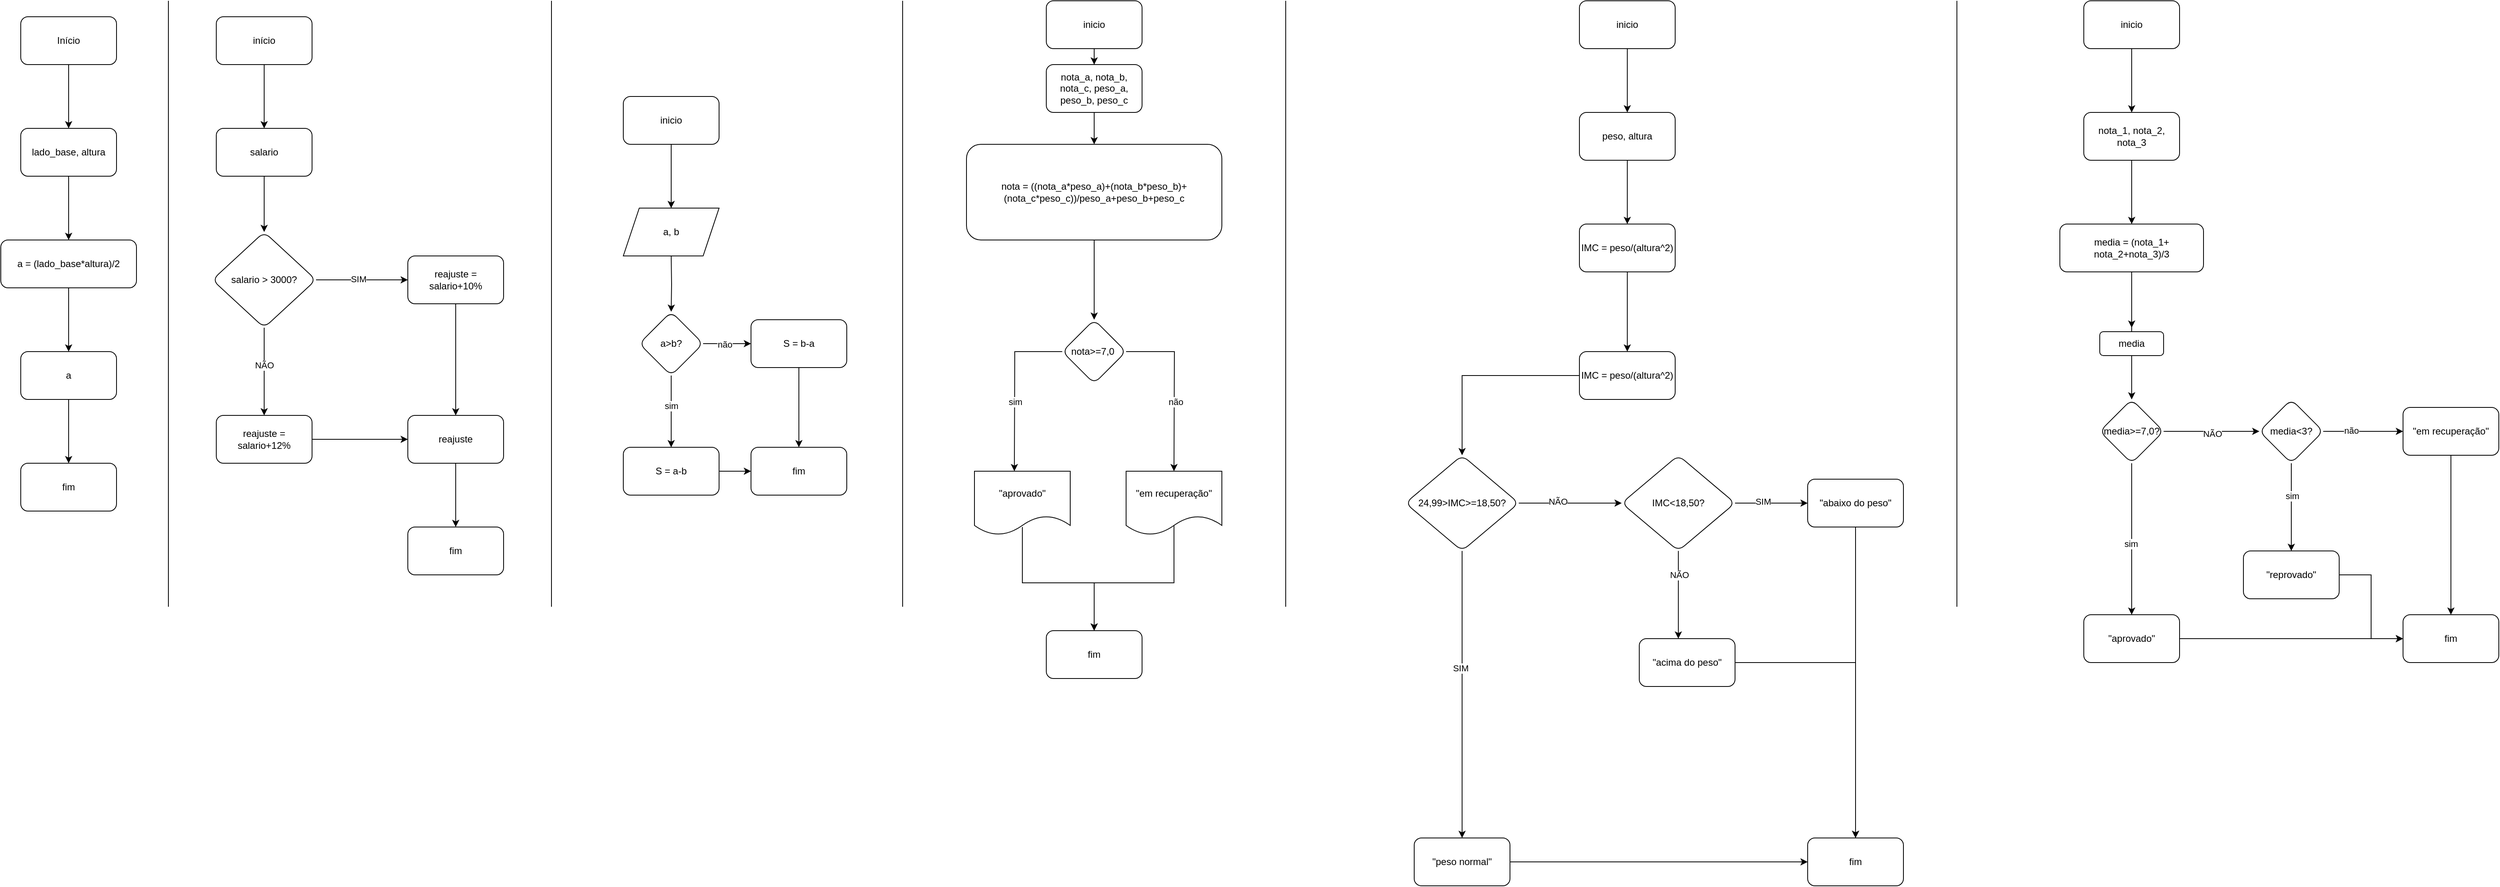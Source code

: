 <mxfile version="22.0.5" type="github">
  <diagram name="Página-1" id="r5QPPJyQGKTS4V4mwPow">
    <mxGraphModel dx="1434" dy="782" grid="1" gridSize="10" guides="1" tooltips="1" connect="1" arrows="1" fold="1" page="1" pageScale="1" pageWidth="827" pageHeight="1169" math="0" shadow="0">
      <root>
        <mxCell id="0" />
        <mxCell id="1" parent="0" />
        <mxCell id="bRrpl9T06QlrO618rDIJ-8" value="" style="edgeStyle=orthogonalEdgeStyle;rounded=0;orthogonalLoop=1;jettySize=auto;html=1;" edge="1" parent="1" source="bRrpl9T06QlrO618rDIJ-6" target="bRrpl9T06QlrO618rDIJ-7">
          <mxGeometry relative="1" as="geometry" />
        </mxCell>
        <mxCell id="bRrpl9T06QlrO618rDIJ-6" value="Início&lt;br&gt;" style="rounded=1;whiteSpace=wrap;html=1;" vertex="1" parent="1">
          <mxGeometry x="55" y="60" width="120" height="60" as="geometry" />
        </mxCell>
        <mxCell id="bRrpl9T06QlrO618rDIJ-10" value="" style="edgeStyle=orthogonalEdgeStyle;rounded=0;orthogonalLoop=1;jettySize=auto;html=1;" edge="1" parent="1" source="bRrpl9T06QlrO618rDIJ-7" target="bRrpl9T06QlrO618rDIJ-9">
          <mxGeometry relative="1" as="geometry" />
        </mxCell>
        <mxCell id="bRrpl9T06QlrO618rDIJ-7" value="lado_base, altura" style="rounded=1;whiteSpace=wrap;html=1;" vertex="1" parent="1">
          <mxGeometry x="55" y="200" width="120" height="60" as="geometry" />
        </mxCell>
        <mxCell id="bRrpl9T06QlrO618rDIJ-12" value="" style="edgeStyle=orthogonalEdgeStyle;rounded=0;orthogonalLoop=1;jettySize=auto;html=1;" edge="1" parent="1" source="bRrpl9T06QlrO618rDIJ-9" target="bRrpl9T06QlrO618rDIJ-11">
          <mxGeometry relative="1" as="geometry" />
        </mxCell>
        <mxCell id="bRrpl9T06QlrO618rDIJ-9" value="a = (lado_base*altura)/2" style="rounded=1;whiteSpace=wrap;html=1;" vertex="1" parent="1">
          <mxGeometry x="30" y="340" width="170" height="60" as="geometry" />
        </mxCell>
        <mxCell id="bRrpl9T06QlrO618rDIJ-14" value="" style="edgeStyle=orthogonalEdgeStyle;rounded=0;orthogonalLoop=1;jettySize=auto;html=1;" edge="1" parent="1" source="bRrpl9T06QlrO618rDIJ-11" target="bRrpl9T06QlrO618rDIJ-13">
          <mxGeometry relative="1" as="geometry" />
        </mxCell>
        <mxCell id="bRrpl9T06QlrO618rDIJ-11" value="a" style="whiteSpace=wrap;html=1;rounded=1;" vertex="1" parent="1">
          <mxGeometry x="55" y="480" width="120" height="60" as="geometry" />
        </mxCell>
        <mxCell id="bRrpl9T06QlrO618rDIJ-13" value="fim" style="whiteSpace=wrap;html=1;rounded=1;" vertex="1" parent="1">
          <mxGeometry x="55" y="620" width="120" height="60" as="geometry" />
        </mxCell>
        <mxCell id="bRrpl9T06QlrO618rDIJ-17" value="" style="edgeStyle=orthogonalEdgeStyle;rounded=0;orthogonalLoop=1;jettySize=auto;html=1;" edge="1" parent="1" source="bRrpl9T06QlrO618rDIJ-15" target="bRrpl9T06QlrO618rDIJ-16">
          <mxGeometry relative="1" as="geometry" />
        </mxCell>
        <mxCell id="bRrpl9T06QlrO618rDIJ-15" value="início" style="rounded=1;whiteSpace=wrap;html=1;" vertex="1" parent="1">
          <mxGeometry x="300" y="60" width="120" height="60" as="geometry" />
        </mxCell>
        <mxCell id="bRrpl9T06QlrO618rDIJ-21" value="" style="edgeStyle=orthogonalEdgeStyle;rounded=0;orthogonalLoop=1;jettySize=auto;html=1;" edge="1" parent="1" source="bRrpl9T06QlrO618rDIJ-16" target="bRrpl9T06QlrO618rDIJ-20">
          <mxGeometry relative="1" as="geometry" />
        </mxCell>
        <mxCell id="bRrpl9T06QlrO618rDIJ-16" value="salario" style="rounded=1;whiteSpace=wrap;html=1;" vertex="1" parent="1">
          <mxGeometry x="300" y="200" width="120" height="60" as="geometry" />
        </mxCell>
        <mxCell id="bRrpl9T06QlrO618rDIJ-23" value="" style="edgeStyle=orthogonalEdgeStyle;rounded=0;orthogonalLoop=1;jettySize=auto;html=1;" edge="1" parent="1" source="bRrpl9T06QlrO618rDIJ-20" target="bRrpl9T06QlrO618rDIJ-22">
          <mxGeometry relative="1" as="geometry" />
        </mxCell>
        <mxCell id="bRrpl9T06QlrO618rDIJ-24" value="SIM" style="edgeLabel;html=1;align=center;verticalAlign=middle;resizable=0;points=[];" vertex="1" connectable="0" parent="bRrpl9T06QlrO618rDIJ-23">
          <mxGeometry x="-0.078" y="1" relative="1" as="geometry">
            <mxPoint as="offset" />
          </mxGeometry>
        </mxCell>
        <mxCell id="bRrpl9T06QlrO618rDIJ-26" value="" style="edgeStyle=orthogonalEdgeStyle;rounded=0;orthogonalLoop=1;jettySize=auto;html=1;" edge="1" parent="1" source="bRrpl9T06QlrO618rDIJ-20" target="bRrpl9T06QlrO618rDIJ-25">
          <mxGeometry relative="1" as="geometry" />
        </mxCell>
        <mxCell id="bRrpl9T06QlrO618rDIJ-27" value="NÃO" style="edgeLabel;html=1;align=center;verticalAlign=middle;resizable=0;points=[];" vertex="1" connectable="0" parent="bRrpl9T06QlrO618rDIJ-26">
          <mxGeometry x="-0.145" relative="1" as="geometry">
            <mxPoint as="offset" />
          </mxGeometry>
        </mxCell>
        <mxCell id="bRrpl9T06QlrO618rDIJ-20" value="salario &amp;gt; 3000?" style="rhombus;whiteSpace=wrap;html=1;rounded=1;" vertex="1" parent="1">
          <mxGeometry x="295" y="330" width="130" height="120" as="geometry" />
        </mxCell>
        <mxCell id="bRrpl9T06QlrO618rDIJ-30" style="edgeStyle=orthogonalEdgeStyle;rounded=0;orthogonalLoop=1;jettySize=auto;html=1;" edge="1" parent="1" source="bRrpl9T06QlrO618rDIJ-22" target="bRrpl9T06QlrO618rDIJ-28">
          <mxGeometry relative="1" as="geometry" />
        </mxCell>
        <mxCell id="bRrpl9T06QlrO618rDIJ-22" value="reajuste = salario+10%" style="whiteSpace=wrap;html=1;rounded=1;" vertex="1" parent="1">
          <mxGeometry x="540" y="360" width="120" height="60" as="geometry" />
        </mxCell>
        <mxCell id="bRrpl9T06QlrO618rDIJ-29" value="" style="edgeStyle=orthogonalEdgeStyle;rounded=0;orthogonalLoop=1;jettySize=auto;html=1;" edge="1" parent="1" source="bRrpl9T06QlrO618rDIJ-25" target="bRrpl9T06QlrO618rDIJ-28">
          <mxGeometry relative="1" as="geometry" />
        </mxCell>
        <mxCell id="bRrpl9T06QlrO618rDIJ-25" value="reajuste = salario+12%" style="whiteSpace=wrap;html=1;rounded=1;" vertex="1" parent="1">
          <mxGeometry x="300" y="560" width="120" height="60" as="geometry" />
        </mxCell>
        <mxCell id="bRrpl9T06QlrO618rDIJ-32" value="" style="edgeStyle=orthogonalEdgeStyle;rounded=0;orthogonalLoop=1;jettySize=auto;html=1;" edge="1" parent="1" source="bRrpl9T06QlrO618rDIJ-28" target="bRrpl9T06QlrO618rDIJ-31">
          <mxGeometry relative="1" as="geometry" />
        </mxCell>
        <mxCell id="bRrpl9T06QlrO618rDIJ-28" value="reajuste" style="whiteSpace=wrap;html=1;rounded=1;" vertex="1" parent="1">
          <mxGeometry x="540" y="560" width="120" height="60" as="geometry" />
        </mxCell>
        <mxCell id="bRrpl9T06QlrO618rDIJ-31" value="fim" style="whiteSpace=wrap;html=1;rounded=1;" vertex="1" parent="1">
          <mxGeometry x="540" y="700" width="120" height="60" as="geometry" />
        </mxCell>
        <mxCell id="bRrpl9T06QlrO618rDIJ-37" value="" style="edgeStyle=orthogonalEdgeStyle;rounded=0;orthogonalLoop=1;jettySize=auto;html=1;" edge="1" parent="1" source="bRrpl9T06QlrO618rDIJ-33">
          <mxGeometry relative="1" as="geometry">
            <mxPoint x="870" y="300" as="targetPoint" />
          </mxGeometry>
        </mxCell>
        <mxCell id="bRrpl9T06QlrO618rDIJ-33" value="inicio" style="rounded=1;whiteSpace=wrap;html=1;" vertex="1" parent="1">
          <mxGeometry x="810" y="160" width="120" height="60" as="geometry" />
        </mxCell>
        <mxCell id="bRrpl9T06QlrO618rDIJ-34" value="" style="endArrow=none;html=1;rounded=0;" edge="1" parent="1">
          <mxGeometry width="50" height="50" relative="1" as="geometry">
            <mxPoint x="240" y="800" as="sourcePoint" />
            <mxPoint x="240" y="40" as="targetPoint" />
          </mxGeometry>
        </mxCell>
        <mxCell id="bRrpl9T06QlrO618rDIJ-35" value="" style="endArrow=none;html=1;rounded=0;" edge="1" parent="1">
          <mxGeometry width="50" height="50" relative="1" as="geometry">
            <mxPoint x="720" y="800" as="sourcePoint" />
            <mxPoint x="720" y="40" as="targetPoint" />
          </mxGeometry>
        </mxCell>
        <mxCell id="bRrpl9T06QlrO618rDIJ-96" value="" style="edgeStyle=orthogonalEdgeStyle;rounded=0;orthogonalLoop=1;jettySize=auto;html=1;" edge="1" parent="1" target="bRrpl9T06QlrO618rDIJ-95">
          <mxGeometry relative="1" as="geometry">
            <mxPoint x="870" y="360" as="sourcePoint" />
          </mxGeometry>
        </mxCell>
        <mxCell id="bRrpl9T06QlrO618rDIJ-47" value="" style="endArrow=none;html=1;rounded=0;" edge="1" parent="1">
          <mxGeometry width="50" height="50" relative="1" as="geometry">
            <mxPoint x="1160" y="800" as="sourcePoint" />
            <mxPoint x="1160" y="40" as="targetPoint" />
          </mxGeometry>
        </mxCell>
        <mxCell id="bRrpl9T06QlrO618rDIJ-50" value="" style="edgeStyle=orthogonalEdgeStyle;rounded=0;orthogonalLoop=1;jettySize=auto;html=1;" edge="1" parent="1" source="bRrpl9T06QlrO618rDIJ-48" target="bRrpl9T06QlrO618rDIJ-49">
          <mxGeometry relative="1" as="geometry" />
        </mxCell>
        <mxCell id="bRrpl9T06QlrO618rDIJ-48" value="inicio&lt;br&gt;" style="rounded=1;whiteSpace=wrap;html=1;" vertex="1" parent="1">
          <mxGeometry x="1340" y="40" width="120" height="60" as="geometry" />
        </mxCell>
        <mxCell id="bRrpl9T06QlrO618rDIJ-52" value="" style="edgeStyle=orthogonalEdgeStyle;rounded=0;orthogonalLoop=1;jettySize=auto;html=1;" edge="1" parent="1" source="bRrpl9T06QlrO618rDIJ-49" target="bRrpl9T06QlrO618rDIJ-51">
          <mxGeometry relative="1" as="geometry" />
        </mxCell>
        <mxCell id="bRrpl9T06QlrO618rDIJ-49" value="nota_a, nota_b, nota_c, peso_a, peso_b, peso_c" style="whiteSpace=wrap;html=1;rounded=1;" vertex="1" parent="1">
          <mxGeometry x="1340" y="120" width="120" height="60" as="geometry" />
        </mxCell>
        <mxCell id="bRrpl9T06QlrO618rDIJ-107" value="" style="edgeStyle=orthogonalEdgeStyle;rounded=0;orthogonalLoop=1;jettySize=auto;html=1;" edge="1" parent="1" source="bRrpl9T06QlrO618rDIJ-51" target="bRrpl9T06QlrO618rDIJ-106">
          <mxGeometry relative="1" as="geometry" />
        </mxCell>
        <mxCell id="bRrpl9T06QlrO618rDIJ-51" value="nota = ((nota_a*peso_a)+(nota_b*peso_b)+(nota_c*peso_c))/peso_a+peso_b+peso_c" style="whiteSpace=wrap;html=1;rounded=1;" vertex="1" parent="1">
          <mxGeometry x="1240" y="220" width="320" height="120" as="geometry" />
        </mxCell>
        <mxCell id="bRrpl9T06QlrO618rDIJ-62" style="edgeStyle=orthogonalEdgeStyle;rounded=0;orthogonalLoop=1;jettySize=auto;html=1;entryX=0.5;entryY=0;entryDx=0;entryDy=0;" edge="1" parent="1" target="bRrpl9T06QlrO618rDIJ-59">
          <mxGeometry relative="1" as="geometry">
            <mxPoint x="1310" y="700" as="sourcePoint" />
            <Array as="points">
              <mxPoint x="1310" y="770" />
              <mxPoint x="1400" y="770" />
            </Array>
          </mxGeometry>
        </mxCell>
        <mxCell id="bRrpl9T06QlrO618rDIJ-60" value="" style="edgeStyle=orthogonalEdgeStyle;rounded=0;orthogonalLoop=1;jettySize=auto;html=1;" edge="1" parent="1" target="bRrpl9T06QlrO618rDIJ-59">
          <mxGeometry relative="1" as="geometry">
            <mxPoint x="1500" y="690" as="sourcePoint" />
            <Array as="points">
              <mxPoint x="1500" y="770" />
              <mxPoint x="1400" y="770" />
            </Array>
          </mxGeometry>
        </mxCell>
        <mxCell id="bRrpl9T06QlrO618rDIJ-59" value="fim" style="whiteSpace=wrap;html=1;rounded=1;" vertex="1" parent="1">
          <mxGeometry x="1340" y="830" width="120" height="60" as="geometry" />
        </mxCell>
        <mxCell id="bRrpl9T06QlrO618rDIJ-66" value="" style="edgeStyle=orthogonalEdgeStyle;rounded=0;orthogonalLoop=1;jettySize=auto;html=1;" edge="1" parent="1" source="bRrpl9T06QlrO618rDIJ-63" target="bRrpl9T06QlrO618rDIJ-65">
          <mxGeometry relative="1" as="geometry" />
        </mxCell>
        <mxCell id="bRrpl9T06QlrO618rDIJ-63" value="inicio" style="rounded=1;whiteSpace=wrap;html=1;" vertex="1" parent="1">
          <mxGeometry x="2008" y="40" width="120" height="60" as="geometry" />
        </mxCell>
        <mxCell id="bRrpl9T06QlrO618rDIJ-64" value="" style="endArrow=none;html=1;rounded=0;" edge="1" parent="1">
          <mxGeometry width="50" height="50" relative="1" as="geometry">
            <mxPoint x="1640" y="800" as="sourcePoint" />
            <mxPoint x="1640" y="40" as="targetPoint" />
          </mxGeometry>
        </mxCell>
        <mxCell id="bRrpl9T06QlrO618rDIJ-68" value="" style="edgeStyle=orthogonalEdgeStyle;rounded=0;orthogonalLoop=1;jettySize=auto;html=1;" edge="1" parent="1" source="bRrpl9T06QlrO618rDIJ-65" target="bRrpl9T06QlrO618rDIJ-67">
          <mxGeometry relative="1" as="geometry" />
        </mxCell>
        <mxCell id="bRrpl9T06QlrO618rDIJ-65" value="peso, altura" style="rounded=1;whiteSpace=wrap;html=1;" vertex="1" parent="1">
          <mxGeometry x="2008" y="180" width="120" height="60" as="geometry" />
        </mxCell>
        <mxCell id="bRrpl9T06QlrO618rDIJ-70" value="" style="edgeStyle=orthogonalEdgeStyle;rounded=0;orthogonalLoop=1;jettySize=auto;html=1;" edge="1" parent="1" source="bRrpl9T06QlrO618rDIJ-67" target="bRrpl9T06QlrO618rDIJ-69">
          <mxGeometry relative="1" as="geometry" />
        </mxCell>
        <mxCell id="bRrpl9T06QlrO618rDIJ-67" value="IMC = peso/(altura^2)" style="rounded=1;whiteSpace=wrap;html=1;" vertex="1" parent="1">
          <mxGeometry x="2008" y="320" width="120" height="60" as="geometry" />
        </mxCell>
        <mxCell id="bRrpl9T06QlrO618rDIJ-114" value="" style="edgeStyle=orthogonalEdgeStyle;rounded=0;orthogonalLoop=1;jettySize=auto;html=1;" edge="1" parent="1" source="bRrpl9T06QlrO618rDIJ-69" target="bRrpl9T06QlrO618rDIJ-113">
          <mxGeometry relative="1" as="geometry" />
        </mxCell>
        <mxCell id="bRrpl9T06QlrO618rDIJ-69" value="IMC = peso/(altura^2)" style="rounded=1;whiteSpace=wrap;html=1;" vertex="1" parent="1">
          <mxGeometry x="2008" y="480" width="120" height="60" as="geometry" />
        </mxCell>
        <mxCell id="bRrpl9T06QlrO618rDIJ-83" value="" style="edgeStyle=orthogonalEdgeStyle;rounded=0;orthogonalLoop=1;jettySize=auto;html=1;" edge="1" parent="1" source="bRrpl9T06QlrO618rDIJ-73" target="bRrpl9T06QlrO618rDIJ-82">
          <mxGeometry relative="1" as="geometry" />
        </mxCell>
        <mxCell id="bRrpl9T06QlrO618rDIJ-73" value="&quot;peso normal&quot;" style="rounded=1;whiteSpace=wrap;html=1;" vertex="1" parent="1">
          <mxGeometry x="1801" y="1090" width="120" height="60" as="geometry" />
        </mxCell>
        <mxCell id="bRrpl9T06QlrO618rDIJ-128" style="edgeStyle=orthogonalEdgeStyle;rounded=0;orthogonalLoop=1;jettySize=auto;html=1;entryX=0.5;entryY=0;entryDx=0;entryDy=0;" edge="1" parent="1" source="bRrpl9T06QlrO618rDIJ-75" target="bRrpl9T06QlrO618rDIJ-82">
          <mxGeometry relative="1" as="geometry" />
        </mxCell>
        <mxCell id="bRrpl9T06QlrO618rDIJ-75" value="&quot;acima do peso&quot;" style="rounded=1;whiteSpace=wrap;html=1;" vertex="1" parent="1">
          <mxGeometry x="2083" y="840" width="120" height="60" as="geometry" />
        </mxCell>
        <mxCell id="bRrpl9T06QlrO618rDIJ-82" value="fim" style="rounded=1;whiteSpace=wrap;html=1;" vertex="1" parent="1">
          <mxGeometry x="2294" y="1090" width="120" height="60" as="geometry" />
        </mxCell>
        <mxCell id="bRrpl9T06QlrO618rDIJ-86" value="" style="endArrow=none;html=1;rounded=0;" edge="1" parent="1">
          <mxGeometry width="50" height="50" relative="1" as="geometry">
            <mxPoint x="2481" y="800" as="sourcePoint" />
            <mxPoint x="2481" y="40" as="targetPoint" />
          </mxGeometry>
        </mxCell>
        <mxCell id="bRrpl9T06QlrO618rDIJ-89" value="" style="edgeStyle=orthogonalEdgeStyle;rounded=0;orthogonalLoop=1;jettySize=auto;html=1;" edge="1" parent="1" source="bRrpl9T06QlrO618rDIJ-87" target="bRrpl9T06QlrO618rDIJ-88">
          <mxGeometry relative="1" as="geometry" />
        </mxCell>
        <mxCell id="bRrpl9T06QlrO618rDIJ-87" value="inicio" style="rounded=1;whiteSpace=wrap;html=1;" vertex="1" parent="1">
          <mxGeometry x="2640" y="40" width="120" height="60" as="geometry" />
        </mxCell>
        <mxCell id="bRrpl9T06QlrO618rDIJ-91" value="" style="edgeStyle=orthogonalEdgeStyle;rounded=0;orthogonalLoop=1;jettySize=auto;html=1;" edge="1" parent="1" source="bRrpl9T06QlrO618rDIJ-88" target="bRrpl9T06QlrO618rDIJ-90">
          <mxGeometry relative="1" as="geometry" />
        </mxCell>
        <mxCell id="bRrpl9T06QlrO618rDIJ-88" value="nota_1, nota_2, nota_3" style="rounded=1;whiteSpace=wrap;html=1;" vertex="1" parent="1">
          <mxGeometry x="2640" y="180" width="120" height="60" as="geometry" />
        </mxCell>
        <mxCell id="bRrpl9T06QlrO618rDIJ-93" value="" style="edgeStyle=orthogonalEdgeStyle;rounded=0;orthogonalLoop=1;jettySize=auto;html=1;" edge="1" parent="1" source="bRrpl9T06QlrO618rDIJ-90" target="bRrpl9T06QlrO618rDIJ-92">
          <mxGeometry relative="1" as="geometry" />
        </mxCell>
        <mxCell id="bRrpl9T06QlrO618rDIJ-144" style="edgeStyle=orthogonalEdgeStyle;rounded=0;orthogonalLoop=1;jettySize=auto;html=1;" edge="1" parent="1" source="bRrpl9T06QlrO618rDIJ-90">
          <mxGeometry relative="1" as="geometry">
            <mxPoint x="2700" y="450" as="targetPoint" />
          </mxGeometry>
        </mxCell>
        <mxCell id="bRrpl9T06QlrO618rDIJ-90" value="media = (nota_1+ nota_2+nota_3)/3" style="rounded=1;whiteSpace=wrap;html=1;" vertex="1" parent="1">
          <mxGeometry x="2610" y="320" width="180" height="60" as="geometry" />
        </mxCell>
        <mxCell id="bRrpl9T06QlrO618rDIJ-132" value="" style="edgeStyle=orthogonalEdgeStyle;rounded=0;orthogonalLoop=1;jettySize=auto;html=1;" edge="1" parent="1" source="bRrpl9T06QlrO618rDIJ-92" target="bRrpl9T06QlrO618rDIJ-131">
          <mxGeometry relative="1" as="geometry" />
        </mxCell>
        <mxCell id="bRrpl9T06QlrO618rDIJ-133" value="sim" style="edgeLabel;html=1;align=center;verticalAlign=middle;resizable=0;points=[];" vertex="1" connectable="0" parent="bRrpl9T06QlrO618rDIJ-132">
          <mxGeometry x="0.056" y="-1" relative="1" as="geometry">
            <mxPoint as="offset" />
          </mxGeometry>
        </mxCell>
        <mxCell id="bRrpl9T06QlrO618rDIJ-135" value="" style="edgeStyle=orthogonalEdgeStyle;rounded=0;orthogonalLoop=1;jettySize=auto;html=1;" edge="1" parent="1" source="bRrpl9T06QlrO618rDIJ-92" target="bRrpl9T06QlrO618rDIJ-134">
          <mxGeometry relative="1" as="geometry" />
        </mxCell>
        <mxCell id="bRrpl9T06QlrO618rDIJ-136" value="NÃO" style="edgeLabel;html=1;align=center;verticalAlign=middle;resizable=0;points=[];" vertex="1" connectable="0" parent="bRrpl9T06QlrO618rDIJ-135">
          <mxGeometry x="0.018" y="-3" relative="1" as="geometry">
            <mxPoint as="offset" />
          </mxGeometry>
        </mxCell>
        <mxCell id="bRrpl9T06QlrO618rDIJ-92" value="media&amp;gt;=7,0?" style="rhombus;whiteSpace=wrap;html=1;rounded=1;" vertex="1" parent="1">
          <mxGeometry x="2660" y="540" width="80" height="80" as="geometry" />
        </mxCell>
        <mxCell id="bRrpl9T06QlrO618rDIJ-98" value="" style="edgeStyle=orthogonalEdgeStyle;rounded=0;orthogonalLoop=1;jettySize=auto;html=1;" edge="1" parent="1" source="bRrpl9T06QlrO618rDIJ-95" target="bRrpl9T06QlrO618rDIJ-97">
          <mxGeometry relative="1" as="geometry" />
        </mxCell>
        <mxCell id="bRrpl9T06QlrO618rDIJ-105" value="não" style="edgeLabel;html=1;align=center;verticalAlign=middle;resizable=0;points=[];" vertex="1" connectable="0" parent="bRrpl9T06QlrO618rDIJ-98">
          <mxGeometry x="-0.1" y="-1" relative="1" as="geometry">
            <mxPoint as="offset" />
          </mxGeometry>
        </mxCell>
        <mxCell id="bRrpl9T06QlrO618rDIJ-100" value="" style="edgeStyle=orthogonalEdgeStyle;rounded=0;orthogonalLoop=1;jettySize=auto;html=1;" edge="1" parent="1" source="bRrpl9T06QlrO618rDIJ-95" target="bRrpl9T06QlrO618rDIJ-99">
          <mxGeometry relative="1" as="geometry" />
        </mxCell>
        <mxCell id="bRrpl9T06QlrO618rDIJ-104" value="sim" style="edgeLabel;html=1;align=center;verticalAlign=middle;resizable=0;points=[];" vertex="1" connectable="0" parent="bRrpl9T06QlrO618rDIJ-100">
          <mxGeometry x="-0.156" relative="1" as="geometry">
            <mxPoint as="offset" />
          </mxGeometry>
        </mxCell>
        <mxCell id="bRrpl9T06QlrO618rDIJ-95" value="a&amp;gt;b?" style="rhombus;whiteSpace=wrap;html=1;rounded=1;" vertex="1" parent="1">
          <mxGeometry x="830" y="430" width="80" height="80" as="geometry" />
        </mxCell>
        <mxCell id="bRrpl9T06QlrO618rDIJ-102" value="" style="edgeStyle=orthogonalEdgeStyle;rounded=0;orthogonalLoop=1;jettySize=auto;html=1;" edge="1" parent="1" source="bRrpl9T06QlrO618rDIJ-97" target="bRrpl9T06QlrO618rDIJ-101">
          <mxGeometry relative="1" as="geometry" />
        </mxCell>
        <mxCell id="bRrpl9T06QlrO618rDIJ-97" value="S = b-a" style="whiteSpace=wrap;html=1;rounded=1;" vertex="1" parent="1">
          <mxGeometry x="970" y="440" width="120" height="60" as="geometry" />
        </mxCell>
        <mxCell id="bRrpl9T06QlrO618rDIJ-103" value="" style="edgeStyle=orthogonalEdgeStyle;rounded=0;orthogonalLoop=1;jettySize=auto;html=1;" edge="1" parent="1" source="bRrpl9T06QlrO618rDIJ-99" target="bRrpl9T06QlrO618rDIJ-101">
          <mxGeometry relative="1" as="geometry" />
        </mxCell>
        <mxCell id="bRrpl9T06QlrO618rDIJ-99" value="S = a-b" style="whiteSpace=wrap;html=1;rounded=1;" vertex="1" parent="1">
          <mxGeometry x="810" y="600" width="120" height="60" as="geometry" />
        </mxCell>
        <mxCell id="bRrpl9T06QlrO618rDIJ-101" value="fim" style="whiteSpace=wrap;html=1;rounded=1;" vertex="1" parent="1">
          <mxGeometry x="970" y="600" width="120" height="60" as="geometry" />
        </mxCell>
        <mxCell id="bRrpl9T06QlrO618rDIJ-109" style="edgeStyle=orthogonalEdgeStyle;rounded=0;orthogonalLoop=1;jettySize=auto;html=1;" edge="1" parent="1" source="bRrpl9T06QlrO618rDIJ-106">
          <mxGeometry relative="1" as="geometry">
            <mxPoint x="1500" y="630" as="targetPoint" />
          </mxGeometry>
        </mxCell>
        <mxCell id="bRrpl9T06QlrO618rDIJ-112" value="não" style="edgeLabel;html=1;align=center;verticalAlign=middle;resizable=0;points=[];" vertex="1" connectable="0" parent="bRrpl9T06QlrO618rDIJ-109">
          <mxGeometry x="0.183" y="1" relative="1" as="geometry">
            <mxPoint y="-1" as="offset" />
          </mxGeometry>
        </mxCell>
        <mxCell id="bRrpl9T06QlrO618rDIJ-110" style="edgeStyle=orthogonalEdgeStyle;rounded=0;orthogonalLoop=1;jettySize=auto;html=1;" edge="1" parent="1" source="bRrpl9T06QlrO618rDIJ-106">
          <mxGeometry relative="1" as="geometry">
            <mxPoint x="1300" y="630" as="targetPoint" />
          </mxGeometry>
        </mxCell>
        <mxCell id="bRrpl9T06QlrO618rDIJ-111" value="sim" style="edgeLabel;html=1;align=center;verticalAlign=middle;resizable=0;points=[];" vertex="1" connectable="0" parent="bRrpl9T06QlrO618rDIJ-110">
          <mxGeometry x="0.17" relative="1" as="geometry">
            <mxPoint as="offset" />
          </mxGeometry>
        </mxCell>
        <mxCell id="bRrpl9T06QlrO618rDIJ-106" value="nota&amp;gt;=7,0&amp;nbsp;" style="rhombus;whiteSpace=wrap;html=1;rounded=1;" vertex="1" parent="1">
          <mxGeometry x="1360" y="440" width="80" height="80" as="geometry" />
        </mxCell>
        <mxCell id="bRrpl9T06QlrO618rDIJ-115" style="edgeStyle=orthogonalEdgeStyle;rounded=0;orthogonalLoop=1;jettySize=auto;html=1;entryX=0.5;entryY=0;entryDx=0;entryDy=0;" edge="1" parent="1" source="bRrpl9T06QlrO618rDIJ-113" target="bRrpl9T06QlrO618rDIJ-73">
          <mxGeometry relative="1" as="geometry" />
        </mxCell>
        <mxCell id="bRrpl9T06QlrO618rDIJ-116" value="SIM" style="edgeLabel;html=1;align=center;verticalAlign=middle;resizable=0;points=[];" vertex="1" connectable="0" parent="bRrpl9T06QlrO618rDIJ-115">
          <mxGeometry x="-0.183" y="-2" relative="1" as="geometry">
            <mxPoint as="offset" />
          </mxGeometry>
        </mxCell>
        <mxCell id="bRrpl9T06QlrO618rDIJ-118" value="" style="edgeStyle=orthogonalEdgeStyle;rounded=0;orthogonalLoop=1;jettySize=auto;html=1;" edge="1" parent="1" source="bRrpl9T06QlrO618rDIJ-113" target="bRrpl9T06QlrO618rDIJ-117">
          <mxGeometry relative="1" as="geometry" />
        </mxCell>
        <mxCell id="bRrpl9T06QlrO618rDIJ-120" value="NÃO" style="edgeLabel;html=1;align=center;verticalAlign=middle;resizable=0;points=[];" vertex="1" connectable="0" parent="bRrpl9T06QlrO618rDIJ-118">
          <mxGeometry x="-0.24" y="2" relative="1" as="geometry">
            <mxPoint as="offset" />
          </mxGeometry>
        </mxCell>
        <mxCell id="bRrpl9T06QlrO618rDIJ-113" value="24,99&amp;gt;IMC&amp;gt;=18,50?" style="rhombus;whiteSpace=wrap;html=1;rounded=1;" vertex="1" parent="1">
          <mxGeometry x="1790" y="610" width="142" height="120" as="geometry" />
        </mxCell>
        <mxCell id="bRrpl9T06QlrO618rDIJ-123" value="" style="edgeStyle=orthogonalEdgeStyle;rounded=0;orthogonalLoop=1;jettySize=auto;html=1;" edge="1" parent="1" source="bRrpl9T06QlrO618rDIJ-117" target="bRrpl9T06QlrO618rDIJ-122">
          <mxGeometry relative="1" as="geometry" />
        </mxCell>
        <mxCell id="bRrpl9T06QlrO618rDIJ-124" value="SIM" style="edgeLabel;html=1;align=center;verticalAlign=middle;resizable=0;points=[];" vertex="1" connectable="0" parent="bRrpl9T06QlrO618rDIJ-123">
          <mxGeometry x="-0.231" y="2" relative="1" as="geometry">
            <mxPoint as="offset" />
          </mxGeometry>
        </mxCell>
        <mxCell id="bRrpl9T06QlrO618rDIJ-117" value="IMC&amp;lt;18,50?" style="rhombus;whiteSpace=wrap;html=1;rounded=1;" vertex="1" parent="1">
          <mxGeometry x="2061" y="610" width="142" height="120" as="geometry" />
        </mxCell>
        <mxCell id="bRrpl9T06QlrO618rDIJ-119" style="edgeStyle=orthogonalEdgeStyle;rounded=0;orthogonalLoop=1;jettySize=auto;html=1;entryX=0.408;entryY=0;entryDx=0;entryDy=0;entryPerimeter=0;" edge="1" parent="1" source="bRrpl9T06QlrO618rDIJ-117" target="bRrpl9T06QlrO618rDIJ-75">
          <mxGeometry relative="1" as="geometry" />
        </mxCell>
        <mxCell id="bRrpl9T06QlrO618rDIJ-121" value="NÃO" style="edgeLabel;html=1;align=center;verticalAlign=middle;resizable=0;points=[];" vertex="1" connectable="0" parent="bRrpl9T06QlrO618rDIJ-119">
          <mxGeometry x="-0.454" y="1" relative="1" as="geometry">
            <mxPoint as="offset" />
          </mxGeometry>
        </mxCell>
        <mxCell id="bRrpl9T06QlrO618rDIJ-127" style="edgeStyle=orthogonalEdgeStyle;rounded=0;orthogonalLoop=1;jettySize=auto;html=1;entryX=0.5;entryY=0;entryDx=0;entryDy=0;" edge="1" parent="1" source="bRrpl9T06QlrO618rDIJ-122" target="bRrpl9T06QlrO618rDIJ-82">
          <mxGeometry relative="1" as="geometry">
            <mxPoint x="2354" y="1080" as="targetPoint" />
          </mxGeometry>
        </mxCell>
        <mxCell id="bRrpl9T06QlrO618rDIJ-122" value="&quot;abaixo do peso&quot;" style="whiteSpace=wrap;html=1;rounded=1;" vertex="1" parent="1">
          <mxGeometry x="2294" y="640" width="120" height="60" as="geometry" />
        </mxCell>
        <mxCell id="bRrpl9T06QlrO618rDIJ-147" value="" style="edgeStyle=orthogonalEdgeStyle;rounded=0;orthogonalLoop=1;jettySize=auto;html=1;" edge="1" parent="1" source="bRrpl9T06QlrO618rDIJ-131" target="bRrpl9T06QlrO618rDIJ-146">
          <mxGeometry relative="1" as="geometry" />
        </mxCell>
        <mxCell id="bRrpl9T06QlrO618rDIJ-131" value="&quot;aprovado&quot;" style="whiteSpace=wrap;html=1;rounded=1;" vertex="1" parent="1">
          <mxGeometry x="2640" y="810" width="120" height="60" as="geometry" />
        </mxCell>
        <mxCell id="bRrpl9T06QlrO618rDIJ-138" value="" style="edgeStyle=orthogonalEdgeStyle;rounded=0;orthogonalLoop=1;jettySize=auto;html=1;" edge="1" parent="1" source="bRrpl9T06QlrO618rDIJ-134" target="bRrpl9T06QlrO618rDIJ-137">
          <mxGeometry relative="1" as="geometry" />
        </mxCell>
        <mxCell id="bRrpl9T06QlrO618rDIJ-139" value="não" style="edgeLabel;html=1;align=center;verticalAlign=middle;resizable=0;points=[];" vertex="1" connectable="0" parent="bRrpl9T06QlrO618rDIJ-138">
          <mxGeometry x="-0.3" y="1" relative="1" as="geometry">
            <mxPoint as="offset" />
          </mxGeometry>
        </mxCell>
        <mxCell id="bRrpl9T06QlrO618rDIJ-141" value="" style="edgeStyle=orthogonalEdgeStyle;rounded=0;orthogonalLoop=1;jettySize=auto;html=1;" edge="1" parent="1" source="bRrpl9T06QlrO618rDIJ-134" target="bRrpl9T06QlrO618rDIJ-140">
          <mxGeometry relative="1" as="geometry" />
        </mxCell>
        <mxCell id="bRrpl9T06QlrO618rDIJ-142" value="sim" style="edgeLabel;html=1;align=center;verticalAlign=middle;resizable=0;points=[];" vertex="1" connectable="0" parent="bRrpl9T06QlrO618rDIJ-141">
          <mxGeometry x="-0.267" y="1" relative="1" as="geometry">
            <mxPoint as="offset" />
          </mxGeometry>
        </mxCell>
        <mxCell id="bRrpl9T06QlrO618rDIJ-134" value="media&amp;lt;3?" style="rhombus;whiteSpace=wrap;html=1;rounded=1;" vertex="1" parent="1">
          <mxGeometry x="2860" y="540" width="80" height="80" as="geometry" />
        </mxCell>
        <mxCell id="bRrpl9T06QlrO618rDIJ-150" style="edgeStyle=orthogonalEdgeStyle;rounded=0;orthogonalLoop=1;jettySize=auto;html=1;entryX=0.5;entryY=0;entryDx=0;entryDy=0;" edge="1" parent="1" source="bRrpl9T06QlrO618rDIJ-137" target="bRrpl9T06QlrO618rDIJ-146">
          <mxGeometry relative="1" as="geometry" />
        </mxCell>
        <mxCell id="bRrpl9T06QlrO618rDIJ-137" value="&quot;em recuperação&quot;" style="whiteSpace=wrap;html=1;rounded=1;" vertex="1" parent="1">
          <mxGeometry x="3040" y="550" width="120" height="60" as="geometry" />
        </mxCell>
        <mxCell id="bRrpl9T06QlrO618rDIJ-149" style="edgeStyle=orthogonalEdgeStyle;rounded=0;orthogonalLoop=1;jettySize=auto;html=1;entryX=0;entryY=0.5;entryDx=0;entryDy=0;" edge="1" parent="1" source="bRrpl9T06QlrO618rDIJ-140" target="bRrpl9T06QlrO618rDIJ-146">
          <mxGeometry relative="1" as="geometry">
            <mxPoint x="2900" y="850" as="targetPoint" />
          </mxGeometry>
        </mxCell>
        <mxCell id="bRrpl9T06QlrO618rDIJ-140" value="&quot;reprovado&quot;" style="whiteSpace=wrap;html=1;rounded=1;" vertex="1" parent="1">
          <mxGeometry x="2840" y="730" width="120" height="60" as="geometry" />
        </mxCell>
        <mxCell id="bRrpl9T06QlrO618rDIJ-145" value="media" style="rounded=1;whiteSpace=wrap;html=1;" vertex="1" parent="1">
          <mxGeometry x="2660" y="455" width="80" height="30" as="geometry" />
        </mxCell>
        <mxCell id="bRrpl9T06QlrO618rDIJ-146" value="fim" style="whiteSpace=wrap;html=1;rounded=1;" vertex="1" parent="1">
          <mxGeometry x="3040" y="810" width="120" height="60" as="geometry" />
        </mxCell>
        <mxCell id="bRrpl9T06QlrO618rDIJ-152" value="a, b" style="shape=parallelogram;perimeter=parallelogramPerimeter;whiteSpace=wrap;html=1;fixedSize=1;" vertex="1" parent="1">
          <mxGeometry x="810" y="300" width="120" height="60" as="geometry" />
        </mxCell>
        <mxCell id="bRrpl9T06QlrO618rDIJ-153" value="&quot;aprovado&quot;" style="shape=document;whiteSpace=wrap;html=1;boundedLbl=1;" vertex="1" parent="1">
          <mxGeometry x="1250" y="630" width="120" height="80" as="geometry" />
        </mxCell>
        <mxCell id="bRrpl9T06QlrO618rDIJ-155" value="&quot;em recuperação&quot;" style="shape=document;whiteSpace=wrap;html=1;boundedLbl=1;" vertex="1" parent="1">
          <mxGeometry x="1440" y="630" width="120" height="80" as="geometry" />
        </mxCell>
      </root>
    </mxGraphModel>
  </diagram>
</mxfile>
